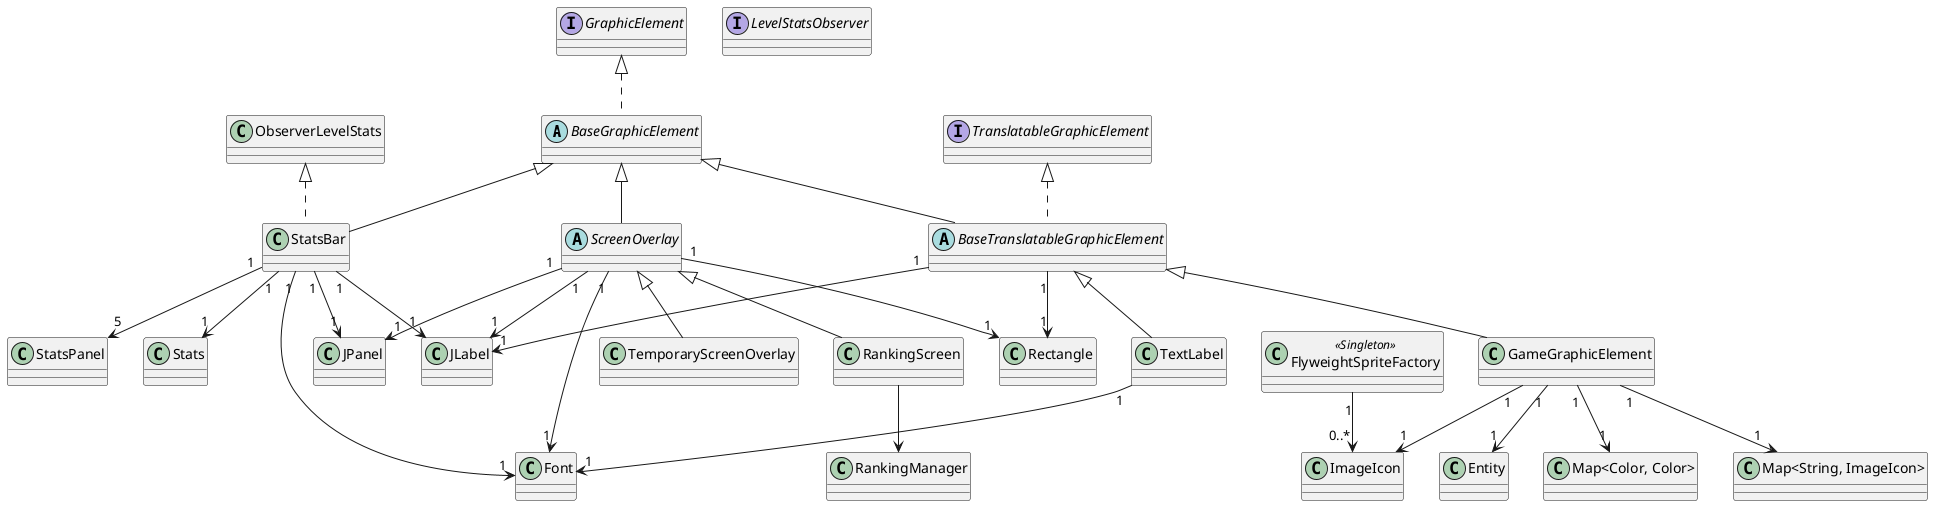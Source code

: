 @startuml Graphics

abstract BaseGraphicElement
abstract ScreenOverlay 
abstract BaseTranslatableGraphicElement

interface GraphicElement
interface TranslatableGraphicElement
interface LevelStatsObserver

class FlyweightSpriteFactory <<Singleton>>

BaseGraphicElement .u.|> GraphicElement

BaseTranslatableGraphicElement -u-|> BaseGraphicElement
BaseTranslatableGraphicElement .u.|> TranslatableGraphicElement
BaseTranslatableGraphicElement "1" --> "1" Rectangle
BaseTranslatableGraphicElement "1" --> "1" JLabel

GameGraphicElement -u-|> BaseTranslatableGraphicElement
GameGraphicElement "1" --> "1" Entity
GameGraphicElement "1" --> "1" ImageIcon
GameGraphicElement "1" --> "1" "Map<Color, Color>"
GameGraphicElement "1" --> "1" "Map<String, ImageIcon>"

ScreenOverlay -u-|> BaseGraphicElement
ScreenOverlay "1" --> "1" JPanel
ScreenOverlay "1" --> "1" JLabel
ScreenOverlay "1" --> "1" Font
ScreenOverlay "1" --> "1" Rectangle

TemporaryScreenOverlay -u-|> ScreenOverlay

RankingScreen -u-|> ScreenOverlay
RankingScreen --> RankingManager

StatsBar -u-|> BaseGraphicElement
StatsBar .u.|> ObserverLevelStats
StatsBar "1"  --> "1" JPanel
StatsBar "1" --> "1" JLabel
StatsBar "1" --> "5" StatsPanel
StatsBar "1" --> "1" Stats
StatsBar "1" --> "1" Font

TextLabel -u-|> BaseTranslatableGraphicElement
TextLabel "1" --> "1" Font

FlyweightSpriteFactory "1" --> "0..*" ImageIcon

@enduml
